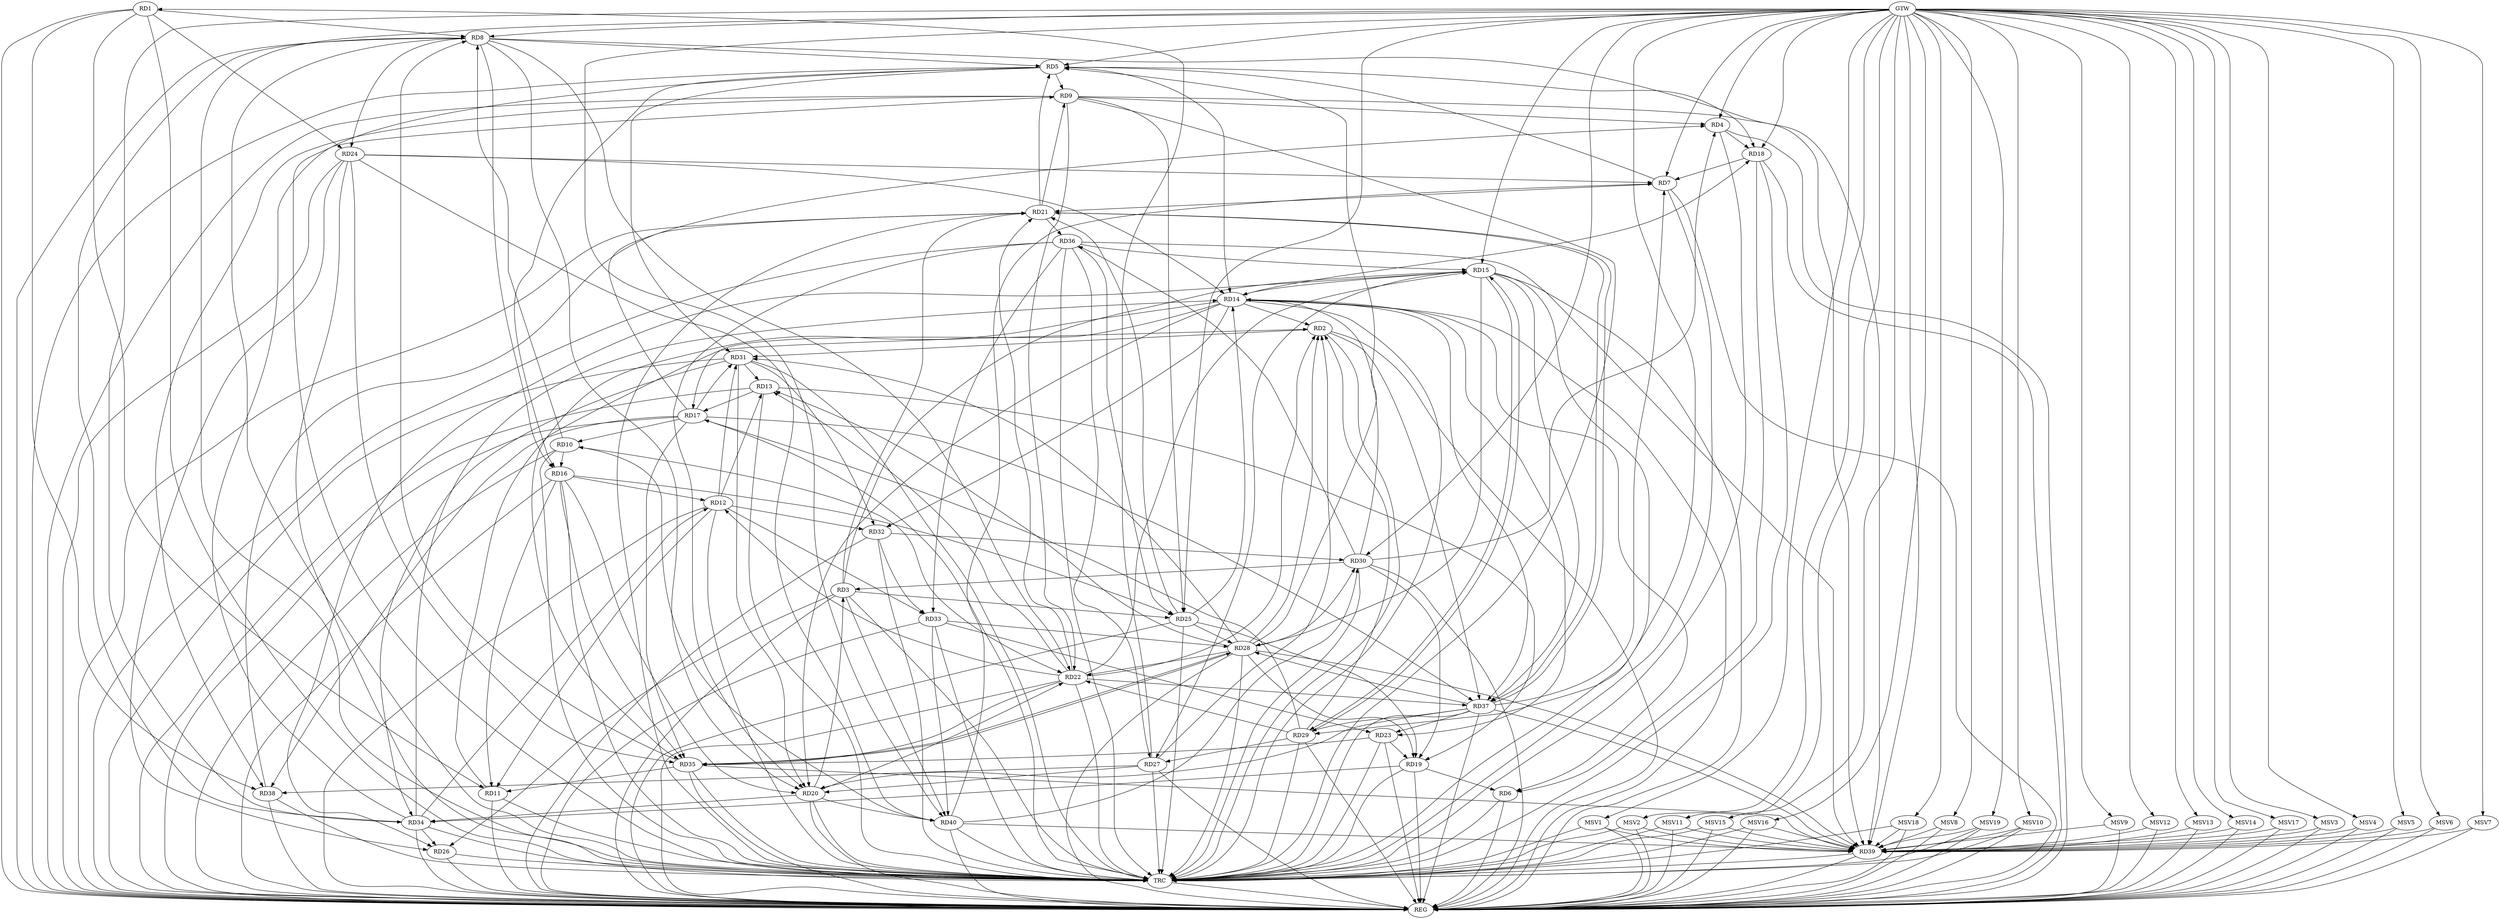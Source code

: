 strict digraph G {
  RD1 [ label="RD1" ];
  RD2 [ label="RD2" ];
  RD3 [ label="RD3" ];
  RD4 [ label="RD4" ];
  RD5 [ label="RD5" ];
  RD6 [ label="RD6" ];
  RD7 [ label="RD7" ];
  RD8 [ label="RD8" ];
  RD9 [ label="RD9" ];
  RD10 [ label="RD10" ];
  RD11 [ label="RD11" ];
  RD12 [ label="RD12" ];
  RD13 [ label="RD13" ];
  RD14 [ label="RD14" ];
  RD15 [ label="RD15" ];
  RD16 [ label="RD16" ];
  RD17 [ label="RD17" ];
  RD18 [ label="RD18" ];
  RD19 [ label="RD19" ];
  RD20 [ label="RD20" ];
  RD21 [ label="RD21" ];
  RD22 [ label="RD22" ];
  RD23 [ label="RD23" ];
  RD24 [ label="RD24" ];
  RD25 [ label="RD25" ];
  RD26 [ label="RD26" ];
  RD27 [ label="RD27" ];
  RD28 [ label="RD28" ];
  RD29 [ label="RD29" ];
  RD30 [ label="RD30" ];
  RD31 [ label="RD31" ];
  RD32 [ label="RD32" ];
  RD33 [ label="RD33" ];
  RD34 [ label="RD34" ];
  RD35 [ label="RD35" ];
  RD36 [ label="RD36" ];
  RD37 [ label="RD37" ];
  RD38 [ label="RD38" ];
  RD39 [ label="RD39" ];
  RD40 [ label="RD40" ];
  GTW [ label="GTW" ];
  REG [ label="REG" ];
  TRC [ label="TRC" ];
  MSV1 [ label="MSV1" ];
  MSV2 [ label="MSV2" ];
  MSV3 [ label="MSV3" ];
  MSV4 [ label="MSV4" ];
  MSV5 [ label="MSV5" ];
  MSV6 [ label="MSV6" ];
  MSV7 [ label="MSV7" ];
  MSV8 [ label="MSV8" ];
  MSV9 [ label="MSV9" ];
  MSV10 [ label="MSV10" ];
  MSV11 [ label="MSV11" ];
  MSV12 [ label="MSV12" ];
  MSV13 [ label="MSV13" ];
  MSV14 [ label="MSV14" ];
  MSV15 [ label="MSV15" ];
  MSV16 [ label="MSV16" ];
  MSV17 [ label="MSV17" ];
  MSV18 [ label="MSV18" ];
  MSV19 [ label="MSV19" ];
  RD1 -> RD8;
  RD1 -> RD11;
  RD1 -> RD24;
  RD27 -> RD1;
  RD1 -> RD38;
  RD11 -> RD2;
  RD14 -> RD2;
  RD22 -> RD2;
  RD27 -> RD2;
  RD28 -> RD2;
  RD29 -> RD2;
  RD2 -> RD31;
  RD2 -> RD37;
  RD3 -> RD15;
  RD20 -> RD3;
  RD3 -> RD21;
  RD3 -> RD25;
  RD3 -> RD26;
  RD30 -> RD3;
  RD3 -> RD40;
  RD9 -> RD4;
  RD17 -> RD4;
  RD4 -> RD18;
  RD30 -> RD4;
  RD7 -> RD5;
  RD8 -> RD5;
  RD5 -> RD9;
  RD5 -> RD14;
  RD5 -> RD16;
  RD5 -> RD18;
  RD21 -> RD5;
  RD28 -> RD5;
  RD5 -> RD31;
  RD14 -> RD6;
  RD18 -> RD6;
  RD19 -> RD6;
  RD18 -> RD7;
  RD7 -> RD21;
  RD24 -> RD7;
  RD37 -> RD7;
  RD40 -> RD7;
  RD10 -> RD8;
  RD8 -> RD16;
  RD8 -> RD20;
  RD8 -> RD22;
  RD8 -> RD24;
  RD34 -> RD8;
  RD35 -> RD8;
  RD8 -> RD39;
  RD21 -> RD9;
  RD9 -> RD22;
  RD9 -> RD25;
  RD34 -> RD9;
  RD9 -> RD38;
  RD9 -> RD39;
  RD10 -> RD16;
  RD17 -> RD10;
  RD10 -> RD22;
  RD40 -> RD10;
  RD12 -> RD11;
  RD16 -> RD11;
  RD35 -> RD11;
  RD12 -> RD13;
  RD16 -> RD12;
  RD22 -> RD12;
  RD12 -> RD31;
  RD12 -> RD32;
  RD12 -> RD33;
  RD34 -> RD12;
  RD13 -> RD17;
  RD13 -> RD19;
  RD22 -> RD13;
  RD28 -> RD13;
  RD31 -> RD13;
  RD15 -> RD14;
  RD14 -> RD17;
  RD14 -> RD18;
  RD14 -> RD20;
  RD14 -> RD23;
  RD24 -> RD14;
  RD25 -> RD14;
  RD30 -> RD14;
  RD14 -> RD32;
  RD34 -> RD14;
  RD14 -> RD35;
  RD14 -> RD37;
  RD22 -> RD15;
  RD15 -> RD26;
  RD15 -> RD27;
  RD15 -> RD28;
  RD15 -> RD29;
  RD29 -> RD15;
  RD36 -> RD15;
  RD15 -> RD37;
  RD16 -> RD20;
  RD16 -> RD25;
  RD16 -> RD35;
  RD29 -> RD17;
  RD17 -> RD31;
  RD17 -> RD35;
  RD17 -> RD37;
  RD17 -> RD38;
  RD23 -> RD19;
  RD25 -> RD19;
  RD28 -> RD19;
  RD30 -> RD19;
  RD19 -> RD34;
  RD20 -> RD22;
  RD27 -> RD20;
  RD31 -> RD20;
  RD20 -> RD34;
  RD36 -> RD20;
  RD37 -> RD20;
  RD20 -> RD40;
  RD22 -> RD21;
  RD25 -> RD21;
  RD21 -> RD36;
  RD21 -> RD37;
  RD37 -> RD21;
  RD38 -> RD21;
  RD28 -> RD22;
  RD29 -> RD22;
  RD22 -> RD35;
  RD22 -> RD37;
  RD33 -> RD23;
  RD23 -> RD35;
  RD37 -> RD23;
  RD24 -> RD26;
  RD24 -> RD35;
  RD24 -> RD40;
  RD25 -> RD28;
  RD36 -> RD25;
  RD34 -> RD26;
  RD29 -> RD27;
  RD36 -> RD27;
  RD27 -> RD38;
  RD28 -> RD30;
  RD28 -> RD31;
  RD33 -> RD28;
  RD28 -> RD35;
  RD35 -> RD28;
  RD37 -> RD28;
  RD28 -> RD39;
  RD37 -> RD29;
  RD32 -> RD30;
  RD30 -> RD36;
  RD40 -> RD30;
  RD31 -> RD32;
  RD31 -> RD34;
  RD32 -> RD33;
  RD36 -> RD33;
  RD33 -> RD40;
  RD35 -> RD39;
  RD36 -> RD39;
  RD37 -> RD39;
  RD40 -> RD39;
  GTW -> RD15;
  GTW -> RD30;
  GTW -> RD7;
  GTW -> RD4;
  GTW -> RD18;
  GTW -> RD25;
  GTW -> RD8;
  GTW -> RD34;
  GTW -> RD5;
  GTW -> RD40;
  GTW -> RD29;
  GTW -> RD39;
  RD1 -> REG;
  RD2 -> REG;
  RD3 -> REG;
  RD4 -> REG;
  RD5 -> REG;
  RD6 -> REG;
  RD7 -> REG;
  RD8 -> REG;
  RD9 -> REG;
  RD10 -> REG;
  RD11 -> REG;
  RD12 -> REG;
  RD13 -> REG;
  RD14 -> REG;
  RD15 -> REG;
  RD16 -> REG;
  RD17 -> REG;
  RD18 -> REG;
  RD19 -> REG;
  RD20 -> REG;
  RD21 -> REG;
  RD22 -> REG;
  RD23 -> REG;
  RD24 -> REG;
  RD25 -> REG;
  RD26 -> REG;
  RD27 -> REG;
  RD28 -> REG;
  RD29 -> REG;
  RD30 -> REG;
  RD31 -> REG;
  RD32 -> REG;
  RD33 -> REG;
  RD34 -> REG;
  RD35 -> REG;
  RD36 -> REG;
  RD37 -> REG;
  RD38 -> REG;
  RD39 -> REG;
  RD40 -> REG;
  RD1 -> TRC;
  RD2 -> TRC;
  RD3 -> TRC;
  RD4 -> TRC;
  RD5 -> TRC;
  RD6 -> TRC;
  RD7 -> TRC;
  RD8 -> TRC;
  RD9 -> TRC;
  RD10 -> TRC;
  RD11 -> TRC;
  RD12 -> TRC;
  RD13 -> TRC;
  RD14 -> TRC;
  RD15 -> TRC;
  RD16 -> TRC;
  RD17 -> TRC;
  RD18 -> TRC;
  RD19 -> TRC;
  RD20 -> TRC;
  RD21 -> TRC;
  RD22 -> TRC;
  RD23 -> TRC;
  RD24 -> TRC;
  RD25 -> TRC;
  RD26 -> TRC;
  RD27 -> TRC;
  RD28 -> TRC;
  RD29 -> TRC;
  RD30 -> TRC;
  RD31 -> TRC;
  RD32 -> TRC;
  RD33 -> TRC;
  RD34 -> TRC;
  RD35 -> TRC;
  RD36 -> TRC;
  RD37 -> TRC;
  RD38 -> TRC;
  RD39 -> TRC;
  RD40 -> TRC;
  GTW -> TRC;
  TRC -> REG;
  MSV1 -> RD39;
  GTW -> MSV1;
  MSV1 -> REG;
  MSV1 -> TRC;
  MSV2 -> RD39;
  GTW -> MSV2;
  MSV2 -> REG;
  MSV2 -> TRC;
  MSV3 -> RD39;
  MSV4 -> RD39;
  MSV5 -> RD39;
  MSV6 -> RD39;
  MSV7 -> RD39;
  GTW -> MSV3;
  MSV3 -> REG;
  GTW -> MSV4;
  MSV4 -> REG;
  GTW -> MSV5;
  MSV5 -> REG;
  GTW -> MSV6;
  MSV6 -> REG;
  GTW -> MSV7;
  MSV7 -> REG;
  MSV8 -> RD39;
  MSV9 -> RD39;
  GTW -> MSV8;
  MSV8 -> REG;
  GTW -> MSV9;
  MSV9 -> REG;
  MSV10 -> RD39;
  GTW -> MSV10;
  MSV10 -> REG;
  MSV10 -> TRC;
  MSV11 -> RD39;
  GTW -> MSV11;
  MSV11 -> REG;
  MSV11 -> TRC;
  MSV12 -> RD39;
  GTW -> MSV12;
  MSV12 -> REG;
  MSV13 -> RD39;
  MSV14 -> RD39;
  GTW -> MSV13;
  MSV13 -> REG;
  GTW -> MSV14;
  MSV14 -> REG;
  MSV15 -> RD39;
  MSV16 -> RD39;
  MSV17 -> RD39;
  MSV18 -> RD39;
  GTW -> MSV15;
  MSV15 -> REG;
  MSV15 -> TRC;
  GTW -> MSV16;
  MSV16 -> REG;
  MSV16 -> TRC;
  GTW -> MSV17;
  MSV17 -> REG;
  GTW -> MSV18;
  MSV18 -> REG;
  MSV18 -> TRC;
  MSV19 -> RD39;
  GTW -> MSV19;
  MSV19 -> REG;
  MSV19 -> TRC;
}
